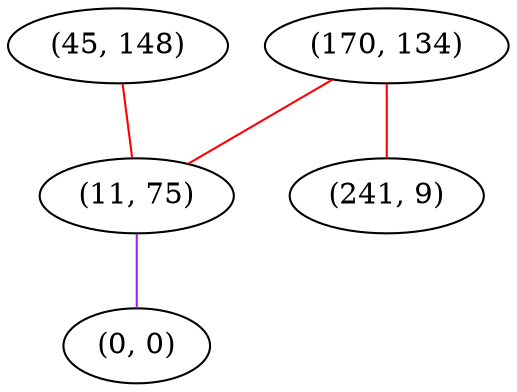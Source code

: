 graph "" {
"(45, 148)";
"(170, 134)";
"(11, 75)";
"(0, 0)";
"(241, 9)";
"(45, 148)" -- "(11, 75)"  [color=red, key=0, weight=1];
"(170, 134)" -- "(11, 75)"  [color=red, key=0, weight=1];
"(170, 134)" -- "(241, 9)"  [color=red, key=0, weight=1];
"(11, 75)" -- "(0, 0)"  [color=purple, key=0, weight=4];
}
